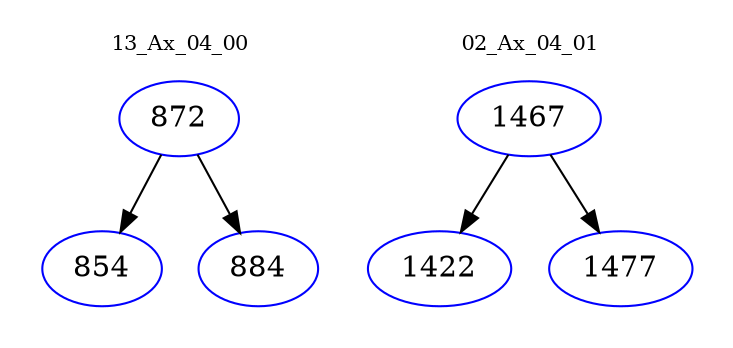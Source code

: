digraph{
subgraph cluster_0 {
color = white
label = "13_Ax_04_00";
fontsize=10;
T0_872 [label="872", color="blue"]
T0_872 -> T0_854 [color="black"]
T0_854 [label="854", color="blue"]
T0_872 -> T0_884 [color="black"]
T0_884 [label="884", color="blue"]
}
subgraph cluster_1 {
color = white
label = "02_Ax_04_01";
fontsize=10;
T1_1467 [label="1467", color="blue"]
T1_1467 -> T1_1422 [color="black"]
T1_1422 [label="1422", color="blue"]
T1_1467 -> T1_1477 [color="black"]
T1_1477 [label="1477", color="blue"]
}
}
